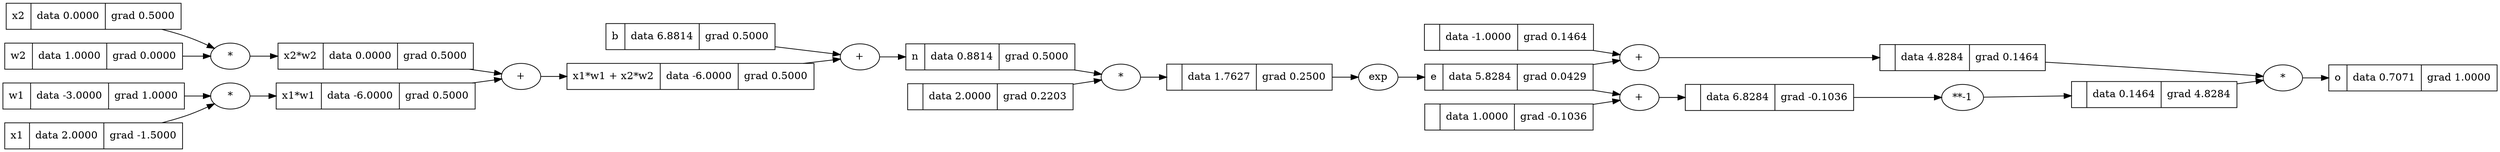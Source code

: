 digraph {
	graph [rankdir=LR]
	140144527827488 [label="{b | data 6.8814 | grad 0.5000 }" shape=record]
	140141820495424 [label="{n | data 0.8814 | grad 0.5000 }" shape=record]
	"140141820495424+" [label="+"]
	"140141820495424+" -> 140141820495424
	140144527827536 [label="{w1 | data -3.0000 | grad 1.0000 }" shape=record]
	140141820494944 [label="{x2*w2 | data 0.0000 | grad 0.5000 }" shape=record]
	"140141820494944*" [label="*"]
	"140141820494944*" -> 140141820494944
	140144528287824 [label="{x1 | data 2.0000 | grad -1.5000 }" shape=record]
	140141820496000 [label="{ | data -1.0000 | grad 0.1464 }" shape=record]
	140144527827584 [label="{x2 | data 0.0000 | grad 0.5000 }" shape=record]
	140141820496480 [label="{ | data 0.1464 | grad 4.8284 }" shape=record]
	"140141820496480**-1" [label="**-1"]
	"140141820496480**-1" -> 140141820496480
	140141820496048 [label="{ | data 4.8284 | grad 0.1464 }" shape=record]
	"140141820496048+" [label="+"]
	"140141820496048+" -> 140141820496048
	140141820495616 [label="{ | data 2.0000 | grad 0.2203 }" shape=record]
	140141820496240 [label="{ | data 1.0000 | grad -0.1036 }" shape=record]
	140141820496672 [label="{o | data 0.7071 | grad 1.0000 }" shape=record]
	"140141820496672*" [label="*"]
	"140141820496672*" -> 140141820496672
	140141820495664 [label="{ | data 1.7627 | grad 0.2500 }" shape=record]
	"140141820495664*" [label="*"]
	"140141820495664*" -> 140141820495664
	140144499159920 [label="{x1*w1 | data -6.0000 | grad 0.5000 }" shape=record]
	"140144499159920*" [label="*"]
	"140144499159920*" -> 140144499159920
	140141820495232 [label="{x1*w1 + x2*w2 | data -6.0000 | grad 0.5000 }" shape=record]
	"140141820495232+" [label="+"]
	"140141820495232+" -> 140141820495232
	140141820496288 [label="{ | data 6.8284 | grad -0.1036 }" shape=record]
	"140141820496288+" [label="+"]
	"140141820496288+" -> 140141820496288
	140141820495808 [label="{e | data 5.8284 | grad 0.0429 }" shape=record]
	"140141820495808exp" [label=exp]
	"140141820495808exp" -> 140141820495808
	140144527827392 [label="{w2 | data 1.0000 | grad 0.0000 }" shape=record]
	140141820495808 -> "140141820496288+"
	140141820495424 -> "140141820495664*"
	140141820495664 -> "140141820495808exp"
	140144527827536 -> "140144499159920*"
	140141820495616 -> "140141820495664*"
	140141820496288 -> "140141820496480**-1"
	140141820496048 -> "140141820496672*"
	140144499159920 -> "140141820495232+"
	140141820494944 -> "140141820495232+"
	140144527827392 -> "140141820494944*"
	140144528287824 -> "140144499159920*"
	140141820496480 -> "140141820496672*"
	140144527827584 -> "140141820494944*"
	140141820495232 -> "140141820495424+"
	140141820496240 -> "140141820496288+"
	140141820495808 -> "140141820496048+"
	140144527827488 -> "140141820495424+"
	140141820496000 -> "140141820496048+"
}
